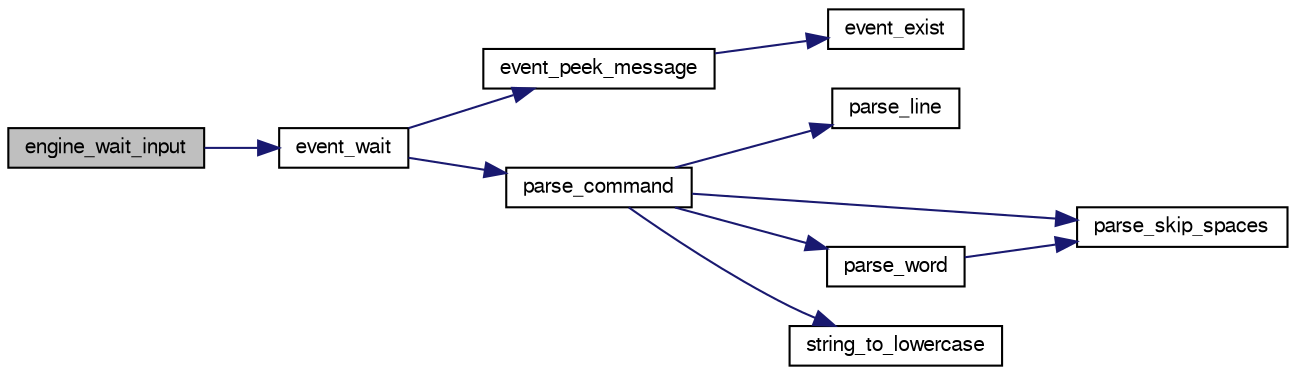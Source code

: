 digraph "engine_wait_input"
{
 // LATEX_PDF_SIZE
  bgcolor="transparent";
  edge [fontname="FreeSans",fontsize="10",labelfontname="FreeSans",labelfontsize="10"];
  node [fontname="FreeSans",fontsize="10",shape=record];
  rankdir="LR";
  Node1 [label="engine_wait_input",height=0.2,width=0.4,color="black", fillcolor="grey75", style="filled", fontcolor="black",tooltip="Engine wait input."];
  Node1 -> Node2 [color="midnightblue",fontsize="10",style="solid",fontname="FreeSans"];
  Node2 [label="event_wait",height=0.2,width=0.4,color="black",URL="$event_8c.html#a8edd2e244fab231ca29727da94476c48",tooltip="Wait input."];
  Node2 -> Node3 [color="midnightblue",fontsize="10",style="solid",fontname="FreeSans"];
  Node3 [label="event_peek_message",height=0.2,width=0.4,color="black",URL="$event_8c.html#aec5bca279cb9c3b541be99b6b0e491dc",tooltip="Peek the first message from the list."];
  Node3 -> Node4 [color="midnightblue",fontsize="10",style="solid",fontname="FreeSans"];
  Node4 [label="event_exist",height=0.2,width=0.4,color="black",URL="$event_8c.html#a578420a784d4b0ab9838a749d82342b8",tooltip="Check if there is a message."];
  Node2 -> Node5 [color="midnightblue",fontsize="10",style="solid",fontname="FreeSans"];
  Node5 [label="parse_command",height=0.2,width=0.4,color="black",URL="$util_8c.html#a42d6fa0294fe3a643d1942c6610f75f4",tooltip="Parse a command."];
  Node5 -> Node6 [color="midnightblue",fontsize="10",style="solid",fontname="FreeSans"];
  Node6 [label="parse_line",height=0.2,width=0.4,color="black",URL="$util_8c.html#a8648973bfd6c3001cd5ebe5268662f1e",tooltip="Parse a line."];
  Node5 -> Node7 [color="midnightblue",fontsize="10",style="solid",fontname="FreeSans"];
  Node7 [label="parse_skip_spaces",height=0.2,width=0.4,color="black",URL="$util_8c.html#a35508e8fcec689d875231b2f93fbe4a5",tooltip="Skip spaces."];
  Node5 -> Node8 [color="midnightblue",fontsize="10",style="solid",fontname="FreeSans"];
  Node8 [label="parse_word",height=0.2,width=0.4,color="black",URL="$util_8c.html#a37223454580e3fd41f4bddb3c3970da5",tooltip="Parse a word."];
  Node8 -> Node7 [color="midnightblue",fontsize="10",style="solid",fontname="FreeSans"];
  Node5 -> Node9 [color="midnightblue",fontsize="10",style="solid",fontname="FreeSans"];
  Node9 [label="string_to_lowercase",height=0.2,width=0.4,color="black",URL="$util_8c.html#a63f0d8023994d5b47de94f80738870e8",tooltip="Change all char of a string to lowercase."];
}
